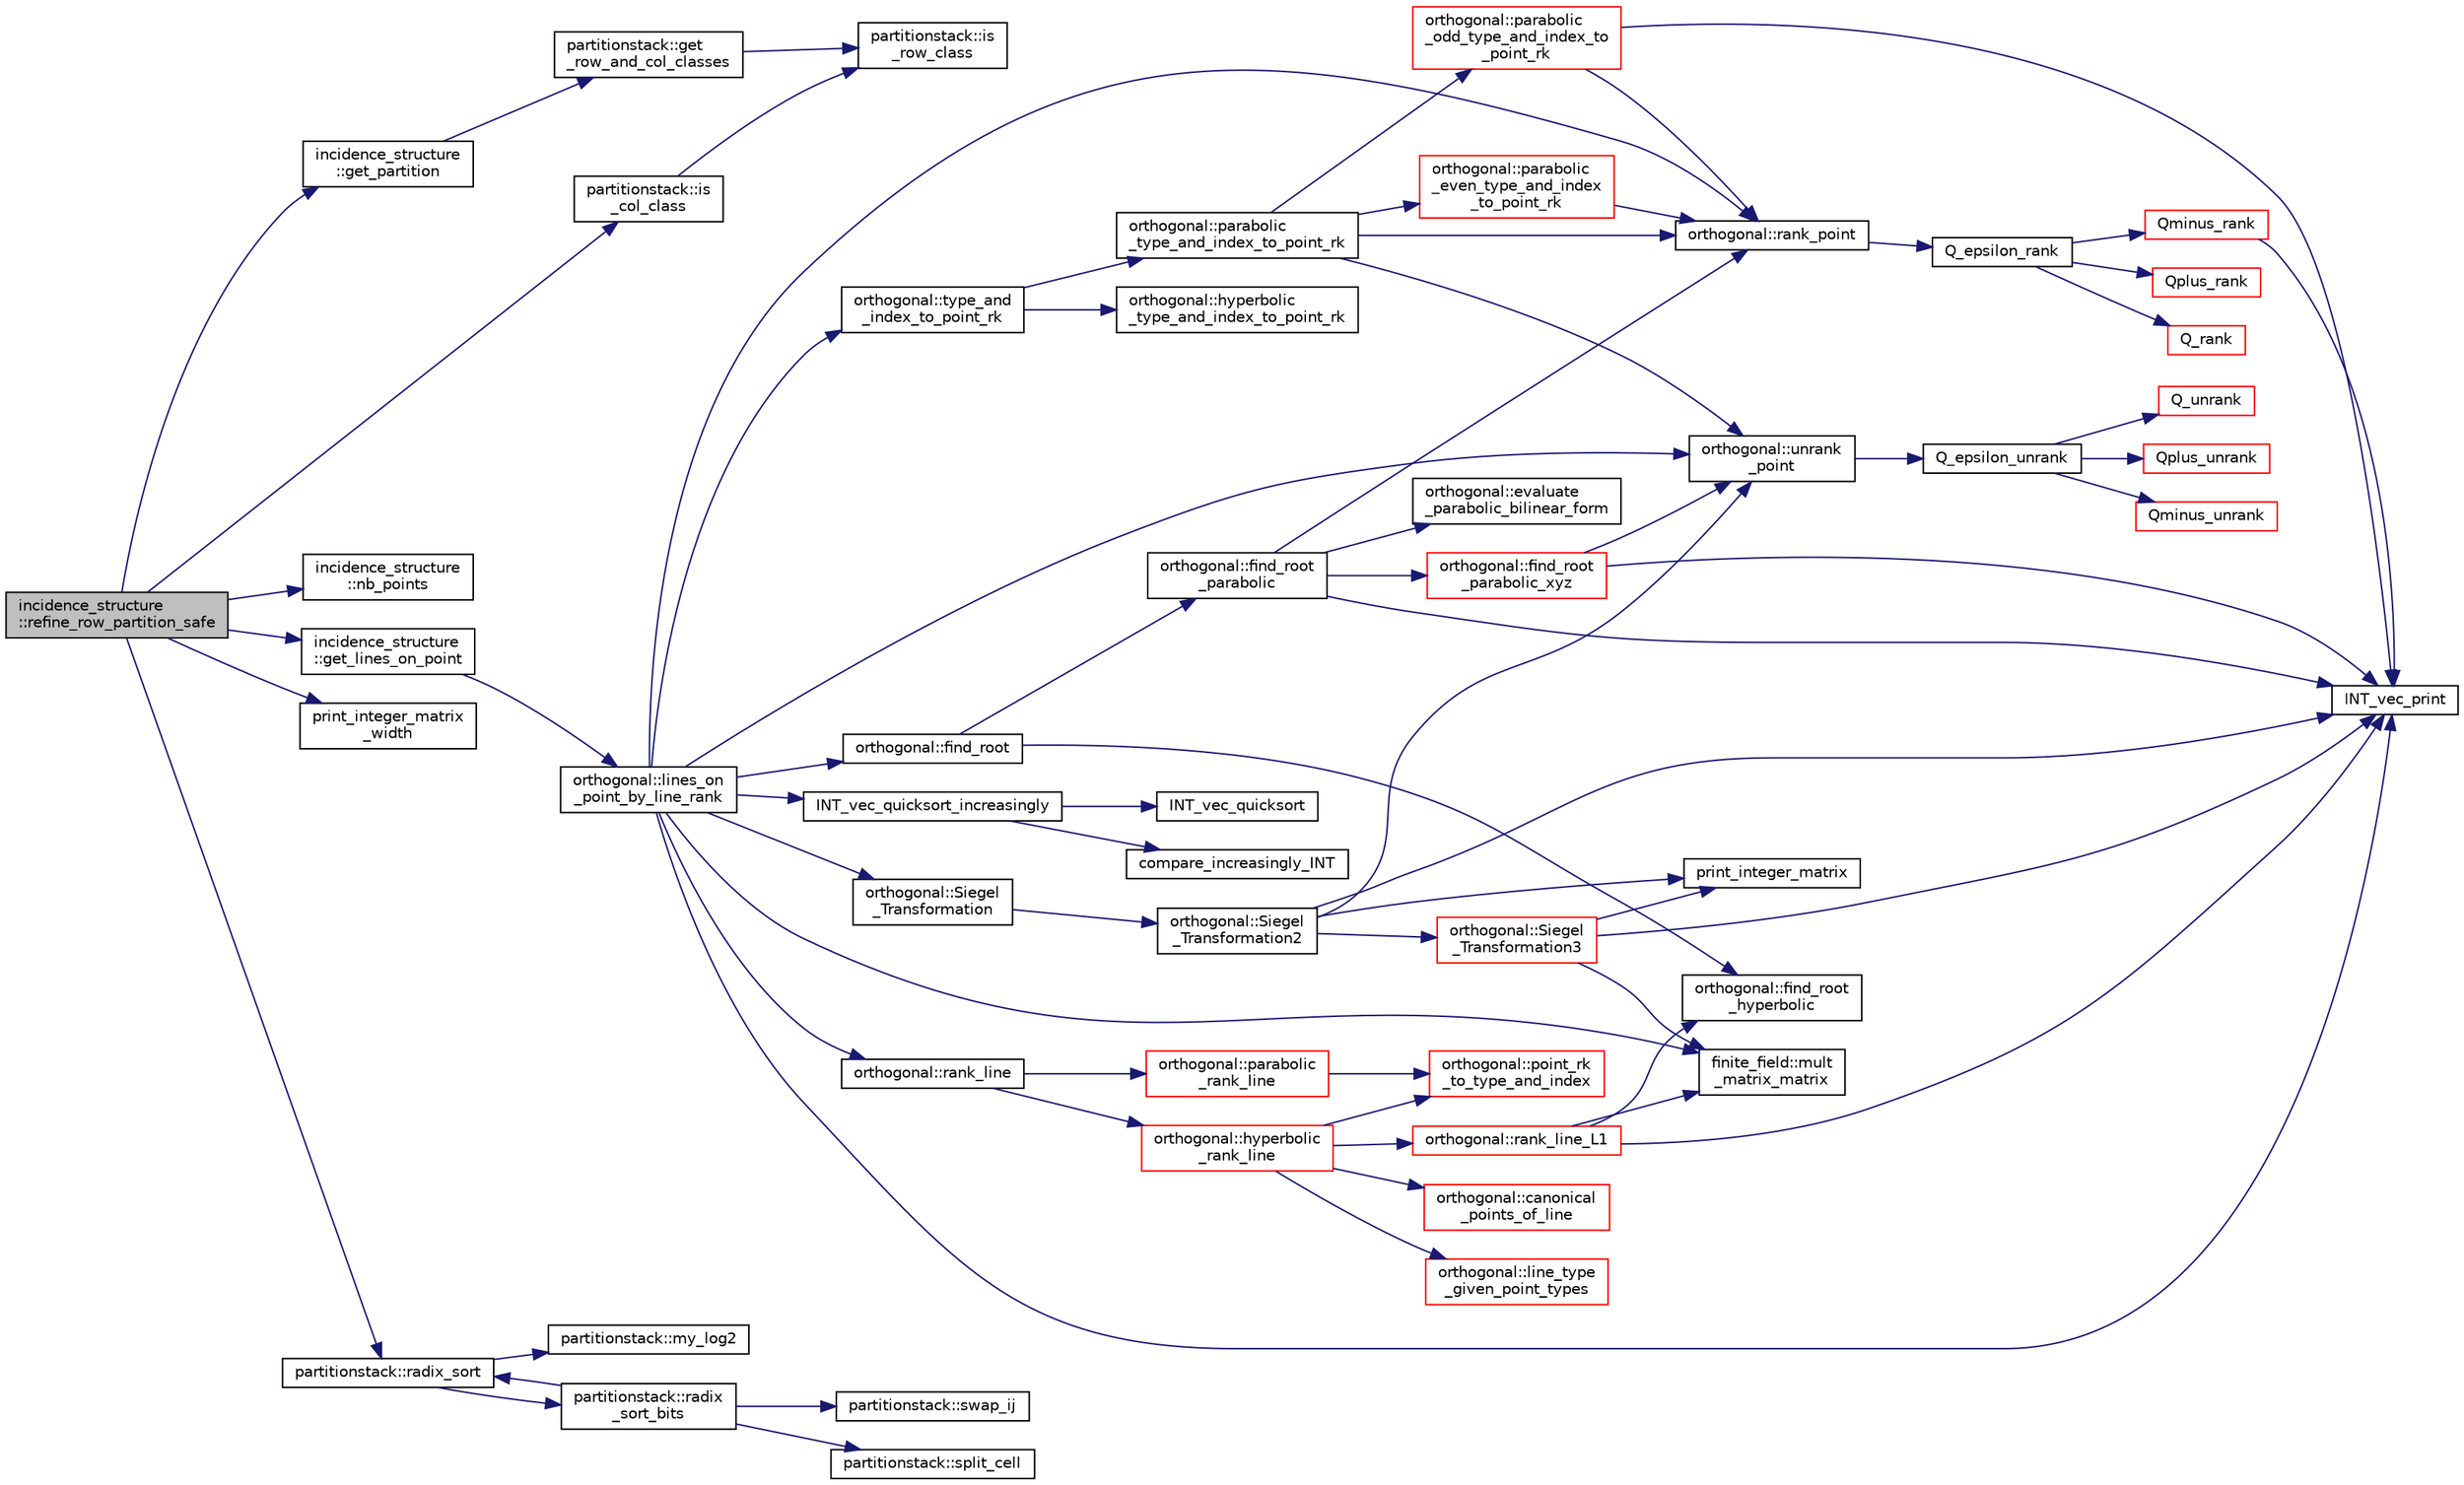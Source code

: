 digraph "incidence_structure::refine_row_partition_safe"
{
  edge [fontname="Helvetica",fontsize="10",labelfontname="Helvetica",labelfontsize="10"];
  node [fontname="Helvetica",fontsize="10",shape=record];
  rankdir="LR";
  Node6873 [label="incidence_structure\l::refine_row_partition_safe",height=0.2,width=0.4,color="black", fillcolor="grey75", style="filled", fontcolor="black"];
  Node6873 -> Node6874 [color="midnightblue",fontsize="10",style="solid",fontname="Helvetica"];
  Node6874 [label="incidence_structure\l::get_partition",height=0.2,width=0.4,color="black", fillcolor="white", style="filled",URL="$da/d8a/classincidence__structure.html#a15f287785f85f3c6098dae8ec80a0ccd"];
  Node6874 -> Node6875 [color="midnightblue",fontsize="10",style="solid",fontname="Helvetica"];
  Node6875 [label="partitionstack::get\l_row_and_col_classes",height=0.2,width=0.4,color="black", fillcolor="white", style="filled",URL="$d3/d87/classpartitionstack.html#a127a6965905c3f08c50ee09a100cb465"];
  Node6875 -> Node6876 [color="midnightblue",fontsize="10",style="solid",fontname="Helvetica"];
  Node6876 [label="partitionstack::is\l_row_class",height=0.2,width=0.4,color="black", fillcolor="white", style="filled",URL="$d3/d87/classpartitionstack.html#ad8497b40f1c327d3eb2fb2b993d88bb7"];
  Node6873 -> Node6877 [color="midnightblue",fontsize="10",style="solid",fontname="Helvetica"];
  Node6877 [label="incidence_structure\l::nb_points",height=0.2,width=0.4,color="black", fillcolor="white", style="filled",URL="$da/d8a/classincidence__structure.html#aff5f6bfdc7470e73082ee6faacf0af64"];
  Node6873 -> Node6878 [color="midnightblue",fontsize="10",style="solid",fontname="Helvetica"];
  Node6878 [label="incidence_structure\l::get_lines_on_point",height=0.2,width=0.4,color="black", fillcolor="white", style="filled",URL="$da/d8a/classincidence__structure.html#a09148fd9478525b4a65c8e44833d1861"];
  Node6878 -> Node6879 [color="midnightblue",fontsize="10",style="solid",fontname="Helvetica"];
  Node6879 [label="orthogonal::lines_on\l_point_by_line_rank",height=0.2,width=0.4,color="black", fillcolor="white", style="filled",URL="$d7/daa/classorthogonal.html#adc21874b6da3cd3585c704994fb538aa"];
  Node6879 -> Node6880 [color="midnightblue",fontsize="10",style="solid",fontname="Helvetica"];
  Node6880 [label="orthogonal::type_and\l_index_to_point_rk",height=0.2,width=0.4,color="black", fillcolor="white", style="filled",URL="$d7/daa/classorthogonal.html#a319ef460cdfe3247d336c3fb482901eb"];
  Node6880 -> Node6881 [color="midnightblue",fontsize="10",style="solid",fontname="Helvetica"];
  Node6881 [label="orthogonal::hyperbolic\l_type_and_index_to_point_rk",height=0.2,width=0.4,color="black", fillcolor="white", style="filled",URL="$d7/daa/classorthogonal.html#af31cd843ff2e6eb4fe1ba9c49e62d1b8"];
  Node6880 -> Node6882 [color="midnightblue",fontsize="10",style="solid",fontname="Helvetica"];
  Node6882 [label="orthogonal::parabolic\l_type_and_index_to_point_rk",height=0.2,width=0.4,color="black", fillcolor="white", style="filled",URL="$d7/daa/classorthogonal.html#a67c316cf01b382762e6ac372f522d106"];
  Node6882 -> Node6883 [color="midnightblue",fontsize="10",style="solid",fontname="Helvetica"];
  Node6883 [label="orthogonal::unrank\l_point",height=0.2,width=0.4,color="black", fillcolor="white", style="filled",URL="$d7/daa/classorthogonal.html#ab655117100f7c66c19817b84ac5ac0a0"];
  Node6883 -> Node6884 [color="midnightblue",fontsize="10",style="solid",fontname="Helvetica"];
  Node6884 [label="Q_epsilon_unrank",height=0.2,width=0.4,color="black", fillcolor="white", style="filled",URL="$d4/d67/geometry_8h.html#af162c4d30d4a6528299e37551c353e7b"];
  Node6884 -> Node6885 [color="midnightblue",fontsize="10",style="solid",fontname="Helvetica"];
  Node6885 [label="Q_unrank",height=0.2,width=0.4,color="red", fillcolor="white", style="filled",URL="$db/da0/lib_2foundations_2geometry_2orthogonal__points_8_c.html#a6d02923d5b54ef796934e753e6f5b65b"];
  Node6884 -> Node6903 [color="midnightblue",fontsize="10",style="solid",fontname="Helvetica"];
  Node6903 [label="Qplus_unrank",height=0.2,width=0.4,color="red", fillcolor="white", style="filled",URL="$db/da0/lib_2foundations_2geometry_2orthogonal__points_8_c.html#ad50512edd586919700e033744b4a03c8"];
  Node6884 -> Node6904 [color="midnightblue",fontsize="10",style="solid",fontname="Helvetica"];
  Node6904 [label="Qminus_unrank",height=0.2,width=0.4,color="red", fillcolor="white", style="filled",URL="$db/da0/lib_2foundations_2geometry_2orthogonal__points_8_c.html#ac2dd18f435ab479095b836a483c12c7d"];
  Node6882 -> Node6905 [color="midnightblue",fontsize="10",style="solid",fontname="Helvetica"];
  Node6905 [label="orthogonal::rank_point",height=0.2,width=0.4,color="black", fillcolor="white", style="filled",URL="$d7/daa/classorthogonal.html#adb4f1528590a804b3c011a68c9ebf655"];
  Node6905 -> Node6906 [color="midnightblue",fontsize="10",style="solid",fontname="Helvetica"];
  Node6906 [label="Q_epsilon_rank",height=0.2,width=0.4,color="black", fillcolor="white", style="filled",URL="$d4/d67/geometry_8h.html#a0949e1151174e2988aa697cb31942e97"];
  Node6906 -> Node6907 [color="midnightblue",fontsize="10",style="solid",fontname="Helvetica"];
  Node6907 [label="Q_rank",height=0.2,width=0.4,color="red", fillcolor="white", style="filled",URL="$db/da0/lib_2foundations_2geometry_2orthogonal__points_8_c.html#ad2671f4db3224df1e22494b9d946375e"];
  Node6906 -> Node6923 [color="midnightblue",fontsize="10",style="solid",fontname="Helvetica"];
  Node6923 [label="Qplus_rank",height=0.2,width=0.4,color="red", fillcolor="white", style="filled",URL="$db/da0/lib_2foundations_2geometry_2orthogonal__points_8_c.html#aaa1be357d007a845ce2866169d63afb7"];
  Node6906 -> Node6924 [color="midnightblue",fontsize="10",style="solid",fontname="Helvetica"];
  Node6924 [label="Qminus_rank",height=0.2,width=0.4,color="red", fillcolor="white", style="filled",URL="$db/da0/lib_2foundations_2geometry_2orthogonal__points_8_c.html#aec3e3dad3c2c12fa081edab0af2cb91a"];
  Node6924 -> Node6913 [color="midnightblue",fontsize="10",style="solid",fontname="Helvetica"];
  Node6913 [label="INT_vec_print",height=0.2,width=0.4,color="black", fillcolor="white", style="filled",URL="$df/dbf/sajeeb_8_c.html#a79a5901af0b47dd0d694109543c027fe"];
  Node6882 -> Node6926 [color="midnightblue",fontsize="10",style="solid",fontname="Helvetica"];
  Node6926 [label="orthogonal::parabolic\l_even_type_and_index\l_to_point_rk",height=0.2,width=0.4,color="red", fillcolor="white", style="filled",URL="$d7/daa/classorthogonal.html#af43894039e8c5a8039f52b93dfa3ff77"];
  Node6926 -> Node6905 [color="midnightblue",fontsize="10",style="solid",fontname="Helvetica"];
  Node6882 -> Node6939 [color="midnightblue",fontsize="10",style="solid",fontname="Helvetica"];
  Node6939 [label="orthogonal::parabolic\l_odd_type_and_index_to\l_point_rk",height=0.2,width=0.4,color="red", fillcolor="white", style="filled",URL="$d7/daa/classorthogonal.html#aac70113614b52601e38b3ce8cbffbc9a"];
  Node6939 -> Node6913 [color="midnightblue",fontsize="10",style="solid",fontname="Helvetica"];
  Node6939 -> Node6905 [color="midnightblue",fontsize="10",style="solid",fontname="Helvetica"];
  Node6879 -> Node6883 [color="midnightblue",fontsize="10",style="solid",fontname="Helvetica"];
  Node6879 -> Node6943 [color="midnightblue",fontsize="10",style="solid",fontname="Helvetica"];
  Node6943 [label="orthogonal::find_root",height=0.2,width=0.4,color="black", fillcolor="white", style="filled",URL="$d7/daa/classorthogonal.html#a7cad6e763a1f49ab5e372a26f5cdf247"];
  Node6943 -> Node6944 [color="midnightblue",fontsize="10",style="solid",fontname="Helvetica"];
  Node6944 [label="orthogonal::find_root\l_hyperbolic",height=0.2,width=0.4,color="black", fillcolor="white", style="filled",URL="$d7/daa/classorthogonal.html#a4cb66d7aec283cd032a99cb9b2b9992d"];
  Node6943 -> Node6945 [color="midnightblue",fontsize="10",style="solid",fontname="Helvetica"];
  Node6945 [label="orthogonal::find_root\l_parabolic",height=0.2,width=0.4,color="black", fillcolor="white", style="filled",URL="$d7/daa/classorthogonal.html#a2e4453bb31692707f8a9e8b660b2e136"];
  Node6945 -> Node6946 [color="midnightblue",fontsize="10",style="solid",fontname="Helvetica"];
  Node6946 [label="orthogonal::find_root\l_parabolic_xyz",height=0.2,width=0.4,color="red", fillcolor="white", style="filled",URL="$d7/daa/classorthogonal.html#a17dba83065c664a7d174c4693e87493b"];
  Node6946 -> Node6883 [color="midnightblue",fontsize="10",style="solid",fontname="Helvetica"];
  Node6946 -> Node6913 [color="midnightblue",fontsize="10",style="solid",fontname="Helvetica"];
  Node6945 -> Node6913 [color="midnightblue",fontsize="10",style="solid",fontname="Helvetica"];
  Node6945 -> Node6947 [color="midnightblue",fontsize="10",style="solid",fontname="Helvetica"];
  Node6947 [label="orthogonal::evaluate\l_parabolic_bilinear_form",height=0.2,width=0.4,color="black", fillcolor="white", style="filled",URL="$d7/daa/classorthogonal.html#a8ee79da4c853cd384a0028cbebbbe0ee"];
  Node6945 -> Node6905 [color="midnightblue",fontsize="10",style="solid",fontname="Helvetica"];
  Node6879 -> Node6948 [color="midnightblue",fontsize="10",style="solid",fontname="Helvetica"];
  Node6948 [label="orthogonal::Siegel\l_Transformation",height=0.2,width=0.4,color="black", fillcolor="white", style="filled",URL="$d7/daa/classorthogonal.html#a27258e68c99323ac8de66fedbe565a3d"];
  Node6948 -> Node6949 [color="midnightblue",fontsize="10",style="solid",fontname="Helvetica"];
  Node6949 [label="orthogonal::Siegel\l_Transformation2",height=0.2,width=0.4,color="black", fillcolor="white", style="filled",URL="$d7/daa/classorthogonal.html#aaf1945ebd71495f1b362e5091d4b30ec"];
  Node6949 -> Node6883 [color="midnightblue",fontsize="10",style="solid",fontname="Helvetica"];
  Node6949 -> Node6913 [color="midnightblue",fontsize="10",style="solid",fontname="Helvetica"];
  Node6949 -> Node6950 [color="midnightblue",fontsize="10",style="solid",fontname="Helvetica"];
  Node6950 [label="orthogonal::Siegel\l_Transformation3",height=0.2,width=0.4,color="red", fillcolor="white", style="filled",URL="$d7/daa/classorthogonal.html#ac9129abf3f825e8c7d5591d1ba116ac7"];
  Node6950 -> Node6913 [color="midnightblue",fontsize="10",style="solid",fontname="Helvetica"];
  Node6950 -> Node6955 [color="midnightblue",fontsize="10",style="solid",fontname="Helvetica"];
  Node6955 [label="print_integer_matrix",height=0.2,width=0.4,color="black", fillcolor="white", style="filled",URL="$d5/db4/io__and__os_8h.html#ab4d187a9b89a64102b971201b789b653"];
  Node6950 -> Node6957 [color="midnightblue",fontsize="10",style="solid",fontname="Helvetica"];
  Node6957 [label="finite_field::mult\l_matrix_matrix",height=0.2,width=0.4,color="black", fillcolor="white", style="filled",URL="$df/d5a/classfinite__field.html#a5e28706b815838d0ec34de1fa74bc3c4"];
  Node6949 -> Node6955 [color="midnightblue",fontsize="10",style="solid",fontname="Helvetica"];
  Node6879 -> Node6957 [color="midnightblue",fontsize="10",style="solid",fontname="Helvetica"];
  Node6879 -> Node6905 [color="midnightblue",fontsize="10",style="solid",fontname="Helvetica"];
  Node6879 -> Node6971 [color="midnightblue",fontsize="10",style="solid",fontname="Helvetica"];
  Node6971 [label="orthogonal::rank_line",height=0.2,width=0.4,color="black", fillcolor="white", style="filled",URL="$d7/daa/classorthogonal.html#a5e1b5a3eb76840f425e71f25dabcd470"];
  Node6971 -> Node6972 [color="midnightblue",fontsize="10",style="solid",fontname="Helvetica"];
  Node6972 [label="orthogonal::hyperbolic\l_rank_line",height=0.2,width=0.4,color="red", fillcolor="white", style="filled",URL="$d7/daa/classorthogonal.html#a2810f9a6851f445b03fdbfe2a888e9f5"];
  Node6972 -> Node6973 [color="midnightblue",fontsize="10",style="solid",fontname="Helvetica"];
  Node6973 [label="orthogonal::point_rk\l_to_type_and_index",height=0.2,width=0.4,color="red", fillcolor="white", style="filled",URL="$d7/daa/classorthogonal.html#a5419c9c6b60c81e6e66f3606e7ad1815"];
  Node6972 -> Node6986 [color="midnightblue",fontsize="10",style="solid",fontname="Helvetica"];
  Node6986 [label="orthogonal::line_type\l_given_point_types",height=0.2,width=0.4,color="red", fillcolor="white", style="filled",URL="$d7/daa/classorthogonal.html#abffd6b3e0d545fbe7799a2e2c1038aba"];
  Node6972 -> Node7003 [color="midnightblue",fontsize="10",style="solid",fontname="Helvetica"];
  Node7003 [label="orthogonal::canonical\l_points_of_line",height=0.2,width=0.4,color="red", fillcolor="white", style="filled",URL="$d7/daa/classorthogonal.html#a561d7c5426dcdb221a961ab2f0d89ae4"];
  Node6972 -> Node7018 [color="midnightblue",fontsize="10",style="solid",fontname="Helvetica"];
  Node7018 [label="orthogonal::rank_line_L1",height=0.2,width=0.4,color="red", fillcolor="white", style="filled",URL="$d7/daa/classorthogonal.html#a2d89d504dee5256f035591c1cb64e129"];
  Node7018 -> Node6913 [color="midnightblue",fontsize="10",style="solid",fontname="Helvetica"];
  Node7018 -> Node6944 [color="midnightblue",fontsize="10",style="solid",fontname="Helvetica"];
  Node7018 -> Node6957 [color="midnightblue",fontsize="10",style="solid",fontname="Helvetica"];
  Node6971 -> Node7026 [color="midnightblue",fontsize="10",style="solid",fontname="Helvetica"];
  Node7026 [label="orthogonal::parabolic\l_rank_line",height=0.2,width=0.4,color="red", fillcolor="white", style="filled",URL="$d7/daa/classorthogonal.html#a7df334ceca90bc5b90c56354dbaf45c9"];
  Node7026 -> Node6973 [color="midnightblue",fontsize="10",style="solid",fontname="Helvetica"];
  Node6879 -> Node7048 [color="midnightblue",fontsize="10",style="solid",fontname="Helvetica"];
  Node7048 [label="INT_vec_quicksort_increasingly",height=0.2,width=0.4,color="black", fillcolor="white", style="filled",URL="$d5/de2/foundations_2data__structures_2data__structures_8h.html#a31ccee746bc644f58816c67bc3a0e237"];
  Node7048 -> Node7049 [color="midnightblue",fontsize="10",style="solid",fontname="Helvetica"];
  Node7049 [label="INT_vec_quicksort",height=0.2,width=0.4,color="black", fillcolor="white", style="filled",URL="$d4/dd7/sorting_8_c.html#a06b413b423531ad098e9536031cc91ef"];
  Node7048 -> Node7050 [color="midnightblue",fontsize="10",style="solid",fontname="Helvetica"];
  Node7050 [label="compare_increasingly_INT",height=0.2,width=0.4,color="black", fillcolor="white", style="filled",URL="$d4/dd7/sorting_8_c.html#aa182150f114c64f81fcefcbc6d292790"];
  Node6879 -> Node6913 [color="midnightblue",fontsize="10",style="solid",fontname="Helvetica"];
  Node6873 -> Node6967 [color="midnightblue",fontsize="10",style="solid",fontname="Helvetica"];
  Node6967 [label="print_integer_matrix\l_width",height=0.2,width=0.4,color="black", fillcolor="white", style="filled",URL="$d5/db4/io__and__os_8h.html#aa78f3e73fc2179251bd15adbcc31573f"];
  Node6873 -> Node7051 [color="midnightblue",fontsize="10",style="solid",fontname="Helvetica"];
  Node7051 [label="partitionstack::is\l_col_class",height=0.2,width=0.4,color="black", fillcolor="white", style="filled",URL="$d3/d87/classpartitionstack.html#a9dbd980faea7ce40bebd3cf4b843bc63"];
  Node7051 -> Node6876 [color="midnightblue",fontsize="10",style="solid",fontname="Helvetica"];
  Node6873 -> Node7052 [color="midnightblue",fontsize="10",style="solid",fontname="Helvetica"];
  Node7052 [label="partitionstack::radix_sort",height=0.2,width=0.4,color="black", fillcolor="white", style="filled",URL="$d3/d87/classpartitionstack.html#a9ab564e8289467768e46fea7d6f8711e"];
  Node7052 -> Node7053 [color="midnightblue",fontsize="10",style="solid",fontname="Helvetica"];
  Node7053 [label="partitionstack::my_log2",height=0.2,width=0.4,color="black", fillcolor="white", style="filled",URL="$d3/d87/classpartitionstack.html#a9dbf8975a2c5a2701e8c8b94d6ee7d5e"];
  Node7052 -> Node7054 [color="midnightblue",fontsize="10",style="solid",fontname="Helvetica"];
  Node7054 [label="partitionstack::radix\l_sort_bits",height=0.2,width=0.4,color="black", fillcolor="white", style="filled",URL="$d3/d87/classpartitionstack.html#a378eaab913db223d678a086f372ad81d"];
  Node7054 -> Node7052 [color="midnightblue",fontsize="10",style="solid",fontname="Helvetica"];
  Node7054 -> Node7055 [color="midnightblue",fontsize="10",style="solid",fontname="Helvetica"];
  Node7055 [label="partitionstack::swap_ij",height=0.2,width=0.4,color="black", fillcolor="white", style="filled",URL="$d3/d87/classpartitionstack.html#a9b1d34fca91b9736a27af68df0723d6f"];
  Node7054 -> Node7056 [color="midnightblue",fontsize="10",style="solid",fontname="Helvetica"];
  Node7056 [label="partitionstack::split_cell",height=0.2,width=0.4,color="black", fillcolor="white", style="filled",URL="$d3/d87/classpartitionstack.html#aafceac783d21309e491df61254f41244"];
}
